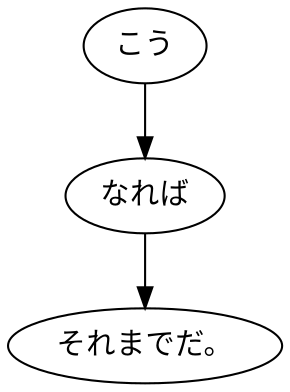 digraph graph9164 {
	node0 [label="こう"];
	node1 [label="なれば"];
	node2 [label="それまでだ。"];
	node0 -> node1;
	node1 -> node2;
}
